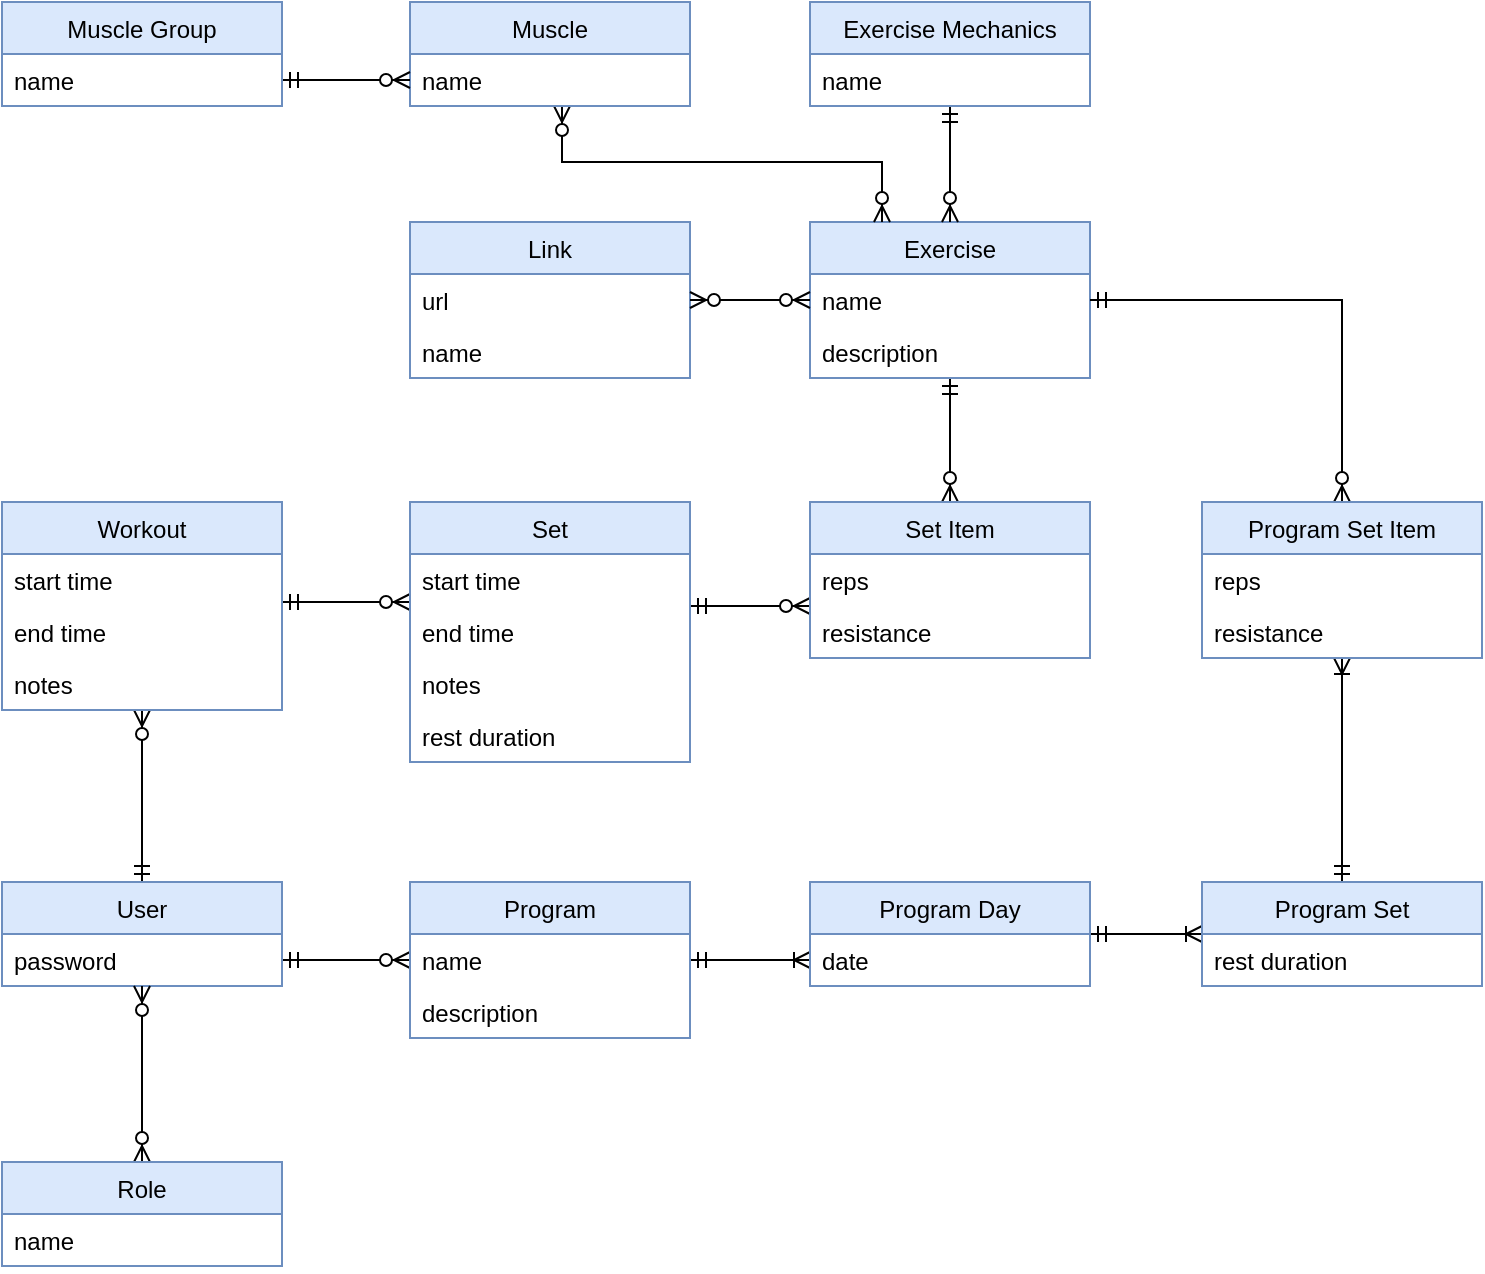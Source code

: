 <mxfile version="15.1.4" type="device"><diagram id="3n1ahzNX7EX7cFru7Kix" name="Page-1"><mxGraphModel dx="925" dy="1055" grid="1" gridSize="10" guides="1" tooltips="1" connect="1" arrows="1" fold="1" page="1" pageScale="1" pageWidth="827" pageHeight="1169" math="0" shadow="0"><root><mxCell id="0"/><mxCell id="1" parent="0"/><mxCell id="l9oz_pcrVTdfwKYHpdr_-24" style="edgeStyle=orthogonalEdgeStyle;rounded=0;orthogonalLoop=1;jettySize=auto;html=1;startArrow=ERmandOne;startFill=0;endArrow=ERzeroToMany;endFill=1;" parent="1" source="uIOV7KUQs8tumLqDw91w-1" target="l9oz_pcrVTdfwKYHpdr_-21" edge="1"><mxGeometry relative="1" as="geometry"/></mxCell><mxCell id="l9oz_pcrVTdfwKYHpdr_-50" style="edgeStyle=orthogonalEdgeStyle;rounded=0;orthogonalLoop=1;jettySize=auto;html=1;startArrow=ERmandOne;startFill=0;endArrow=ERzeroToMany;endFill=1;" parent="1" source="uIOV7KUQs8tumLqDw91w-1" target="l9oz_pcrVTdfwKYHpdr_-45" edge="1"><mxGeometry relative="1" as="geometry"><Array as="points"><mxPoint x="230" y="519"/><mxPoint x="230" y="519"/></Array></mxGeometry></mxCell><mxCell id="uIOV7KUQs8tumLqDw91w-1" value="User" style="swimlane;fontStyle=0;childLayout=stackLayout;horizontal=1;startSize=26;horizontalStack=0;resizeParent=1;resizeParentMax=0;resizeLast=0;collapsible=1;marginBottom=0;fillColor=#dae8fc;strokeColor=#6c8ebf;" parent="1" vertex="1"><mxGeometry x="40" y="480" width="140" height="52" as="geometry"/></mxCell><mxCell id="uIOV7KUQs8tumLqDw91w-3" value="password" style="text;strokeColor=none;fillColor=none;align=left;verticalAlign=top;spacingLeft=4;spacingRight=4;overflow=hidden;rotatable=0;points=[[0,0.5],[1,0.5]];portConstraint=eastwest;" parent="uIOV7KUQs8tumLqDw91w-1" vertex="1"><mxGeometry y="26" width="140" height="26" as="geometry"/></mxCell><mxCell id="uIOV7KUQs8tumLqDw91w-8" style="edgeStyle=orthogonalEdgeStyle;rounded=0;orthogonalLoop=1;jettySize=auto;html=1;endArrow=ERzeroToMany;endFill=1;startArrow=ERzeroToMany;startFill=1;" parent="1" source="uIOV7KUQs8tumLqDw91w-5" target="uIOV7KUQs8tumLqDw91w-1" edge="1"><mxGeometry relative="1" as="geometry"><mxPoint x="140" y="580" as="targetPoint"/></mxGeometry></mxCell><mxCell id="uIOV7KUQs8tumLqDw91w-5" value="Role" style="swimlane;fontStyle=0;childLayout=stackLayout;horizontal=1;startSize=26;horizontalStack=0;resizeParent=1;resizeParentMax=0;resizeLast=0;collapsible=1;marginBottom=0;fillColor=#dae8fc;strokeColor=#6c8ebf;" parent="1" vertex="1"><mxGeometry x="40" y="620" width="140" height="52" as="geometry"><mxRectangle x="40" y="40" width="60" height="26" as="alternateBounds"/></mxGeometry></mxCell><mxCell id="djUP_qsYV9w0tXURl4hY-4" value="name" style="text;strokeColor=none;fillColor=none;align=left;verticalAlign=top;spacingLeft=4;spacingRight=4;overflow=hidden;rotatable=0;points=[[0,0.5],[1,0.5]];portConstraint=eastwest;" parent="uIOV7KUQs8tumLqDw91w-5" vertex="1"><mxGeometry y="26" width="140" height="26" as="geometry"/></mxCell><mxCell id="l9oz_pcrVTdfwKYHpdr_-39" style="edgeStyle=orthogonalEdgeStyle;rounded=0;orthogonalLoop=1;jettySize=auto;html=1;startArrow=ERmandOne;startFill=0;endArrow=ERzeroToMany;endFill=1;" parent="1" source="l9oz_pcrVTdfwKYHpdr_-1" target="l9oz_pcrVTdfwKYHpdr_-33" edge="1"><mxGeometry relative="1" as="geometry"/></mxCell><mxCell id="l9oz_pcrVTdfwKYHpdr_-1" value="Exercise" style="swimlane;fontStyle=0;childLayout=stackLayout;horizontal=1;startSize=26;horizontalStack=0;resizeParent=1;resizeParentMax=0;resizeLast=0;collapsible=1;marginBottom=0;fillColor=#dae8fc;strokeColor=#6c8ebf;" parent="1" vertex="1"><mxGeometry x="444" y="150" width="140" height="78" as="geometry"><mxRectangle x="244" y="160" width="80" height="26" as="alternateBounds"/></mxGeometry></mxCell><mxCell id="l9oz_pcrVTdfwKYHpdr_-4" value="name" style="text;align=left;verticalAlign=top;spacingLeft=4;spacingRight=4;overflow=hidden;rotatable=0;points=[[0,0.5],[1,0.5]];portConstraint=eastwest;" parent="l9oz_pcrVTdfwKYHpdr_-1" vertex="1"><mxGeometry y="26" width="140" height="26" as="geometry"/></mxCell><mxCell id="l9oz_pcrVTdfwKYHpdr_-5" value="description" style="text;align=left;verticalAlign=top;spacingLeft=4;spacingRight=4;overflow=hidden;rotatable=0;points=[[0,0.5],[1,0.5]];portConstraint=eastwest;" parent="l9oz_pcrVTdfwKYHpdr_-1" vertex="1"><mxGeometry y="52" width="140" height="26" as="geometry"/></mxCell><mxCell id="l9oz_pcrVTdfwKYHpdr_-6" value="Link" style="swimlane;fontStyle=0;childLayout=stackLayout;horizontal=1;startSize=26;horizontalStack=0;resizeParent=1;resizeParentMax=0;resizeLast=0;collapsible=1;marginBottom=0;fillColor=#dae8fc;strokeColor=#6c8ebf;" parent="1" vertex="1"><mxGeometry x="244" y="150" width="140" height="78" as="geometry"/></mxCell><mxCell id="l9oz_pcrVTdfwKYHpdr_-8" value="url" style="text;strokeColor=none;fillColor=none;align=left;verticalAlign=top;spacingLeft=4;spacingRight=4;overflow=hidden;rotatable=0;points=[[0,0.5],[1,0.5]];portConstraint=eastwest;" parent="l9oz_pcrVTdfwKYHpdr_-6" vertex="1"><mxGeometry y="26" width="140" height="26" as="geometry"/></mxCell><mxCell id="l9oz_pcrVTdfwKYHpdr_-9" value="name" style="text;align=left;verticalAlign=top;spacingLeft=4;spacingRight=4;overflow=hidden;rotatable=0;points=[[0,0.5],[1,0.5]];portConstraint=eastwest;" parent="l9oz_pcrVTdfwKYHpdr_-6" vertex="1"><mxGeometry y="52" width="140" height="26" as="geometry"/></mxCell><mxCell id="l9oz_pcrVTdfwKYHpdr_-10" style="edgeStyle=orthogonalEdgeStyle;rounded=0;orthogonalLoop=1;jettySize=auto;html=1;startArrow=ERzeroToMany;startFill=1;endArrow=ERzeroToMany;endFill=1;" parent="1" source="l9oz_pcrVTdfwKYHpdr_-1" target="l9oz_pcrVTdfwKYHpdr_-6" edge="1"><mxGeometry relative="1" as="geometry"><Array as="points"><mxPoint x="314" y="220"/></Array></mxGeometry></mxCell><mxCell id="l9oz_pcrVTdfwKYHpdr_-13" style="edgeStyle=orthogonalEdgeStyle;rounded=0;orthogonalLoop=1;jettySize=auto;html=1;startArrow=ERzeroToMany;startFill=1;endArrow=ERzeroToMany;endFill=1;" parent="1" source="l9oz_pcrVTdfwKYHpdr_-11" target="l9oz_pcrVTdfwKYHpdr_-1" edge="1"><mxGeometry relative="1" as="geometry"><Array as="points"><mxPoint x="320" y="120"/><mxPoint x="480" y="120"/></Array></mxGeometry></mxCell><mxCell id="l9oz_pcrVTdfwKYHpdr_-11" value="Muscle" style="swimlane;fontStyle=0;childLayout=stackLayout;horizontal=1;startSize=26;horizontalStack=0;resizeParent=1;resizeParentMax=0;resizeLast=0;collapsible=1;marginBottom=0;fillColor=#dae8fc;strokeColor=#6c8ebf;" parent="1" vertex="1"><mxGeometry x="244" y="40" width="140" height="52" as="geometry"/></mxCell><mxCell id="djUP_qsYV9w0tXURl4hY-2" value="name" style="text;strokeColor=none;fillColor=none;align=left;verticalAlign=top;spacingLeft=4;spacingRight=4;overflow=hidden;rotatable=0;points=[[0,0.5],[1,0.5]];portConstraint=eastwest;" parent="l9oz_pcrVTdfwKYHpdr_-11" vertex="1"><mxGeometry y="26" width="140" height="26" as="geometry"/></mxCell><mxCell id="l9oz_pcrVTdfwKYHpdr_-20" style="edgeStyle=orthogonalEdgeStyle;rounded=0;orthogonalLoop=1;jettySize=auto;html=1;startArrow=ERmandOne;startFill=0;endArrow=ERzeroToMany;endFill=1;" parent="1" source="l9oz_pcrVTdfwKYHpdr_-16" target="l9oz_pcrVTdfwKYHpdr_-1" edge="1"><mxGeometry relative="1" as="geometry"><Array as="points"><mxPoint x="514" y="120"/><mxPoint x="514" y="120"/></Array></mxGeometry></mxCell><mxCell id="l9oz_pcrVTdfwKYHpdr_-16" value="Exercise Mechanics" style="swimlane;fontStyle=0;childLayout=stackLayout;horizontal=1;startSize=26;horizontalStack=0;resizeParent=1;resizeParentMax=0;resizeLast=0;collapsible=1;marginBottom=0;fillColor=#dae8fc;strokeColor=#6c8ebf;" parent="1" vertex="1"><mxGeometry x="444" y="40" width="140" height="52" as="geometry"><mxRectangle x="244" y="160" width="80" height="26" as="alternateBounds"/></mxGeometry></mxCell><mxCell id="djUP_qsYV9w0tXURl4hY-3" value="name" style="text;strokeColor=none;fillColor=none;align=left;verticalAlign=top;spacingLeft=4;spacingRight=4;overflow=hidden;rotatable=0;points=[[0,0.5],[1,0.5]];portConstraint=eastwest;" parent="l9oz_pcrVTdfwKYHpdr_-16" vertex="1"><mxGeometry y="26" width="140" height="26" as="geometry"/></mxCell><mxCell id="l9oz_pcrVTdfwKYHpdr_-32" style="edgeStyle=orthogonalEdgeStyle;rounded=0;orthogonalLoop=1;jettySize=auto;html=1;startArrow=ERmandOne;startFill=0;endArrow=ERzeroToMany;endFill=1;" parent="1" source="l9oz_pcrVTdfwKYHpdr_-21" target="l9oz_pcrVTdfwKYHpdr_-27" edge="1"><mxGeometry relative="1" as="geometry"><Array as="points"><mxPoint x="210" y="340"/><mxPoint x="210" y="340"/></Array></mxGeometry></mxCell><mxCell id="l9oz_pcrVTdfwKYHpdr_-21" value="Workout" style="swimlane;fontStyle=0;childLayout=stackLayout;horizontal=1;startSize=26;horizontalStack=0;resizeParent=1;resizeParentMax=0;resizeLast=0;collapsible=1;marginBottom=0;fillColor=#dae8fc;strokeColor=#6c8ebf;" parent="1" vertex="1"><mxGeometry x="40" y="290" width="140" height="104" as="geometry"/></mxCell><mxCell id="l9oz_pcrVTdfwKYHpdr_-23" value="start time" style="text;strokeColor=none;fillColor=none;align=left;verticalAlign=top;spacingLeft=4;spacingRight=4;overflow=hidden;rotatable=0;points=[[0,0.5],[1,0.5]];portConstraint=eastwest;" parent="l9oz_pcrVTdfwKYHpdr_-21" vertex="1"><mxGeometry y="26" width="140" height="26" as="geometry"/></mxCell><mxCell id="l9oz_pcrVTdfwKYHpdr_-25" value="end time" style="text;strokeColor=none;fillColor=none;align=left;verticalAlign=top;spacingLeft=4;spacingRight=4;overflow=hidden;rotatable=0;points=[[0,0.5],[1,0.5]];portConstraint=eastwest;" parent="l9oz_pcrVTdfwKYHpdr_-21" vertex="1"><mxGeometry y="52" width="140" height="26" as="geometry"/></mxCell><mxCell id="l9oz_pcrVTdfwKYHpdr_-26" value="notes" style="text;strokeColor=none;fillColor=none;align=left;verticalAlign=top;spacingLeft=4;spacingRight=4;overflow=hidden;rotatable=0;points=[[0,0.5],[1,0.5]];portConstraint=eastwest;" parent="l9oz_pcrVTdfwKYHpdr_-21" vertex="1"><mxGeometry y="78" width="140" height="26" as="geometry"/></mxCell><mxCell id="l9oz_pcrVTdfwKYHpdr_-38" style="edgeStyle=orthogonalEdgeStyle;rounded=0;orthogonalLoop=1;jettySize=auto;html=1;startArrow=ERmandOne;startFill=0;endArrow=ERzeroToMany;endFill=1;" parent="1" source="l9oz_pcrVTdfwKYHpdr_-27" target="l9oz_pcrVTdfwKYHpdr_-33" edge="1"><mxGeometry relative="1" as="geometry"><Array as="points"><mxPoint x="410" y="342"/><mxPoint x="410" y="342"/></Array></mxGeometry></mxCell><mxCell id="l9oz_pcrVTdfwKYHpdr_-27" value="Set" style="swimlane;fontStyle=0;childLayout=stackLayout;horizontal=1;startSize=26;horizontalStack=0;resizeParent=1;resizeParentMax=0;resizeLast=0;collapsible=1;marginBottom=0;fillColor=#dae8fc;strokeColor=#6c8ebf;" parent="1" vertex="1"><mxGeometry x="244" y="290" width="140" height="130" as="geometry"/></mxCell><mxCell id="l9oz_pcrVTdfwKYHpdr_-29" value="start time" style="text;strokeColor=none;fillColor=none;align=left;verticalAlign=top;spacingLeft=4;spacingRight=4;overflow=hidden;rotatable=0;points=[[0,0.5],[1,0.5]];portConstraint=eastwest;" parent="l9oz_pcrVTdfwKYHpdr_-27" vertex="1"><mxGeometry y="26" width="140" height="26" as="geometry"/></mxCell><mxCell id="l9oz_pcrVTdfwKYHpdr_-30" value="end time" style="text;strokeColor=none;fillColor=none;align=left;verticalAlign=top;spacingLeft=4;spacingRight=4;overflow=hidden;rotatable=0;points=[[0,0.5],[1,0.5]];portConstraint=eastwest;" parent="l9oz_pcrVTdfwKYHpdr_-27" vertex="1"><mxGeometry y="52" width="140" height="26" as="geometry"/></mxCell><mxCell id="l9oz_pcrVTdfwKYHpdr_-31" value="notes" style="text;strokeColor=none;fillColor=none;align=left;verticalAlign=top;spacingLeft=4;spacingRight=4;overflow=hidden;rotatable=0;points=[[0,0.5],[1,0.5]];portConstraint=eastwest;" parent="l9oz_pcrVTdfwKYHpdr_-27" vertex="1"><mxGeometry y="78" width="140" height="26" as="geometry"/></mxCell><mxCell id="djUP_qsYV9w0tXURl4hY-9" value="rest duration" style="text;align=left;verticalAlign=top;spacingLeft=4;spacingRight=4;overflow=hidden;rotatable=0;points=[[0,0.5],[1,0.5]];portConstraint=eastwest;" parent="l9oz_pcrVTdfwKYHpdr_-27" vertex="1"><mxGeometry y="104" width="140" height="26" as="geometry"/></mxCell><mxCell id="l9oz_pcrVTdfwKYHpdr_-33" value="Set Item" style="swimlane;fontStyle=0;childLayout=stackLayout;horizontal=1;startSize=26;horizontalStack=0;resizeParent=1;resizeParentMax=0;resizeLast=0;collapsible=1;marginBottom=0;fillColor=#dae8fc;strokeColor=#6c8ebf;" parent="1" vertex="1"><mxGeometry x="444" y="290" width="140" height="78" as="geometry"/></mxCell><mxCell id="l9oz_pcrVTdfwKYHpdr_-35" value="reps" style="text;strokeColor=none;fillColor=none;align=left;verticalAlign=top;spacingLeft=4;spacingRight=4;overflow=hidden;rotatable=0;points=[[0,0.5],[1,0.5]];portConstraint=eastwest;" parent="l9oz_pcrVTdfwKYHpdr_-33" vertex="1"><mxGeometry y="26" width="140" height="26" as="geometry"/></mxCell><mxCell id="l9oz_pcrVTdfwKYHpdr_-36" value="resistance" style="text;strokeColor=none;fillColor=none;align=left;verticalAlign=top;spacingLeft=4;spacingRight=4;overflow=hidden;rotatable=0;points=[[0,0.5],[1,0.5]];portConstraint=eastwest;" parent="l9oz_pcrVTdfwKYHpdr_-33" vertex="1"><mxGeometry y="52" width="140" height="26" as="geometry"/></mxCell><mxCell id="l9oz_pcrVTdfwKYHpdr_-44" style="edgeStyle=orthogonalEdgeStyle;rounded=0;orthogonalLoop=1;jettySize=auto;html=1;startArrow=ERmandOne;startFill=0;endArrow=ERzeroToMany;endFill=1;" parent="1" source="l9oz_pcrVTdfwKYHpdr_-42" target="l9oz_pcrVTdfwKYHpdr_-11" edge="1"><mxGeometry relative="1" as="geometry"><Array as="points"><mxPoint x="220" y="79"/><mxPoint x="220" y="79"/></Array></mxGeometry></mxCell><mxCell id="l9oz_pcrVTdfwKYHpdr_-42" value="Muscle Group" style="swimlane;fontStyle=0;childLayout=stackLayout;horizontal=1;startSize=26;horizontalStack=0;resizeParent=1;resizeParentMax=0;resizeLast=0;collapsible=1;marginBottom=0;fillColor=#dae8fc;strokeColor=#6c8ebf;" parent="1" vertex="1"><mxGeometry x="40" y="40" width="140" height="52" as="geometry"/></mxCell><mxCell id="djUP_qsYV9w0tXURl4hY-1" value="name" style="text;strokeColor=none;fillColor=none;align=left;verticalAlign=top;spacingLeft=4;spacingRight=4;overflow=hidden;rotatable=0;points=[[0,0.5],[1,0.5]];portConstraint=eastwest;" parent="l9oz_pcrVTdfwKYHpdr_-42" vertex="1"><mxGeometry y="26" width="140" height="26" as="geometry"/></mxCell><mxCell id="l9oz_pcrVTdfwKYHpdr_-55" style="edgeStyle=orthogonalEdgeStyle;rounded=0;orthogonalLoop=1;jettySize=auto;html=1;startArrow=ERmandOne;startFill=0;endArrow=ERoneToMany;endFill=0;" parent="1" source="l9oz_pcrVTdfwKYHpdr_-45" target="l9oz_pcrVTdfwKYHpdr_-51" edge="1"><mxGeometry relative="1" as="geometry"><Array as="points"><mxPoint x="400" y="519"/><mxPoint x="400" y="519"/></Array></mxGeometry></mxCell><mxCell id="l9oz_pcrVTdfwKYHpdr_-45" value="Program" style="swimlane;fontStyle=0;childLayout=stackLayout;horizontal=1;startSize=26;horizontalStack=0;resizeParent=1;resizeParentMax=0;resizeLast=0;collapsible=1;marginBottom=0;fillColor=#dae8fc;strokeColor=#6c8ebf;" parent="1" vertex="1"><mxGeometry x="244" y="480" width="140" height="78" as="geometry"/></mxCell><mxCell id="l9oz_pcrVTdfwKYHpdr_-48" value="name" style="text;strokeColor=none;fillColor=none;align=left;verticalAlign=top;spacingLeft=4;spacingRight=4;overflow=hidden;rotatable=0;points=[[0,0.5],[1,0.5]];portConstraint=eastwest;" parent="l9oz_pcrVTdfwKYHpdr_-45" vertex="1"><mxGeometry y="26" width="140" height="26" as="geometry"/></mxCell><mxCell id="l9oz_pcrVTdfwKYHpdr_-49" value="description" style="text;strokeColor=none;fillColor=none;align=left;verticalAlign=top;spacingLeft=4;spacingRight=4;overflow=hidden;rotatable=0;points=[[0,0.5],[1,0.5]];portConstraint=eastwest;" parent="l9oz_pcrVTdfwKYHpdr_-45" vertex="1"><mxGeometry y="52" width="140" height="26" as="geometry"/></mxCell><mxCell id="l9oz_pcrVTdfwKYHpdr_-59" style="edgeStyle=orthogonalEdgeStyle;rounded=0;orthogonalLoop=1;jettySize=auto;html=1;startArrow=ERmandOne;startFill=0;endArrow=ERoneToMany;endFill=0;" parent="1" source="l9oz_pcrVTdfwKYHpdr_-51" target="l9oz_pcrVTdfwKYHpdr_-56" edge="1"><mxGeometry relative="1" as="geometry"><Array as="points"><mxPoint x="610" y="506"/><mxPoint x="610" y="506"/></Array></mxGeometry></mxCell><mxCell id="l9oz_pcrVTdfwKYHpdr_-51" value="Program Day" style="swimlane;fontStyle=0;childLayout=stackLayout;horizontal=1;startSize=26;horizontalStack=0;resizeParent=1;resizeParentMax=0;resizeLast=0;collapsible=1;marginBottom=0;fillColor=#dae8fc;strokeColor=#6c8ebf;" parent="1" vertex="1"><mxGeometry x="444" y="480" width="140" height="52" as="geometry"/></mxCell><mxCell id="l9oz_pcrVTdfwKYHpdr_-53" value="date" style="text;strokeColor=none;fillColor=none;align=left;verticalAlign=top;spacingLeft=4;spacingRight=4;overflow=hidden;rotatable=0;points=[[0,0.5],[1,0.5]];portConstraint=eastwest;" parent="l9oz_pcrVTdfwKYHpdr_-51" vertex="1"><mxGeometry y="26" width="140" height="26" as="geometry"/></mxCell><mxCell id="l9oz_pcrVTdfwKYHpdr_-64" style="edgeStyle=orthogonalEdgeStyle;rounded=0;orthogonalLoop=1;jettySize=auto;html=1;startArrow=ERmandOne;startFill=0;endArrow=ERoneToMany;endFill=0;" parent="1" source="l9oz_pcrVTdfwKYHpdr_-56" target="l9oz_pcrVTdfwKYHpdr_-60" edge="1"><mxGeometry relative="1" as="geometry"/></mxCell><mxCell id="l9oz_pcrVTdfwKYHpdr_-56" value="Program Set" style="swimlane;fontStyle=0;childLayout=stackLayout;horizontal=1;startSize=26;horizontalStack=0;resizeParent=1;resizeParentMax=0;resizeLast=0;collapsible=1;marginBottom=0;fillColor=#dae8fc;strokeColor=#6c8ebf;" parent="1" vertex="1"><mxGeometry x="640" y="480" width="140" height="52" as="geometry"/></mxCell><mxCell id="djUP_qsYV9w0tXURl4hY-8" value="rest duration" style="text;align=left;verticalAlign=top;spacingLeft=4;spacingRight=4;overflow=hidden;rotatable=0;points=[[0,0.5],[1,0.5]];portConstraint=eastwest;" parent="l9oz_pcrVTdfwKYHpdr_-56" vertex="1"><mxGeometry y="26" width="140" height="26" as="geometry"/></mxCell><mxCell id="l9oz_pcrVTdfwKYHpdr_-66" style="edgeStyle=orthogonalEdgeStyle;rounded=0;orthogonalLoop=1;jettySize=auto;html=1;startArrow=ERzeroToMany;startFill=1;endArrow=ERmandOne;endFill=0;" parent="1" source="l9oz_pcrVTdfwKYHpdr_-60" target="l9oz_pcrVTdfwKYHpdr_-1" edge="1"><mxGeometry relative="1" as="geometry"><Array as="points"><mxPoint x="710" y="189"/></Array></mxGeometry></mxCell><mxCell id="l9oz_pcrVTdfwKYHpdr_-60" value="Program Set Item" style="swimlane;fontStyle=0;childLayout=stackLayout;horizontal=1;startSize=26;horizontalStack=0;resizeParent=1;resizeParentMax=0;resizeLast=0;collapsible=1;marginBottom=0;fillColor=#dae8fc;strokeColor=#6c8ebf;" parent="1" vertex="1"><mxGeometry x="640" y="290" width="140" height="78" as="geometry"/></mxCell><mxCell id="l9oz_pcrVTdfwKYHpdr_-62" value="reps" style="text;strokeColor=none;fillColor=none;align=left;verticalAlign=top;spacingLeft=4;spacingRight=4;overflow=hidden;rotatable=0;points=[[0,0.5],[1,0.5]];portConstraint=eastwest;" parent="l9oz_pcrVTdfwKYHpdr_-60" vertex="1"><mxGeometry y="26" width="140" height="26" as="geometry"/></mxCell><mxCell id="l9oz_pcrVTdfwKYHpdr_-63" value="resistance" style="text;strokeColor=none;fillColor=none;align=left;verticalAlign=top;spacingLeft=4;spacingRight=4;overflow=hidden;rotatable=0;points=[[0,0.5],[1,0.5]];portConstraint=eastwest;" parent="l9oz_pcrVTdfwKYHpdr_-60" vertex="1"><mxGeometry y="52" width="140" height="26" as="geometry"/></mxCell></root></mxGraphModel></diagram></mxfile>